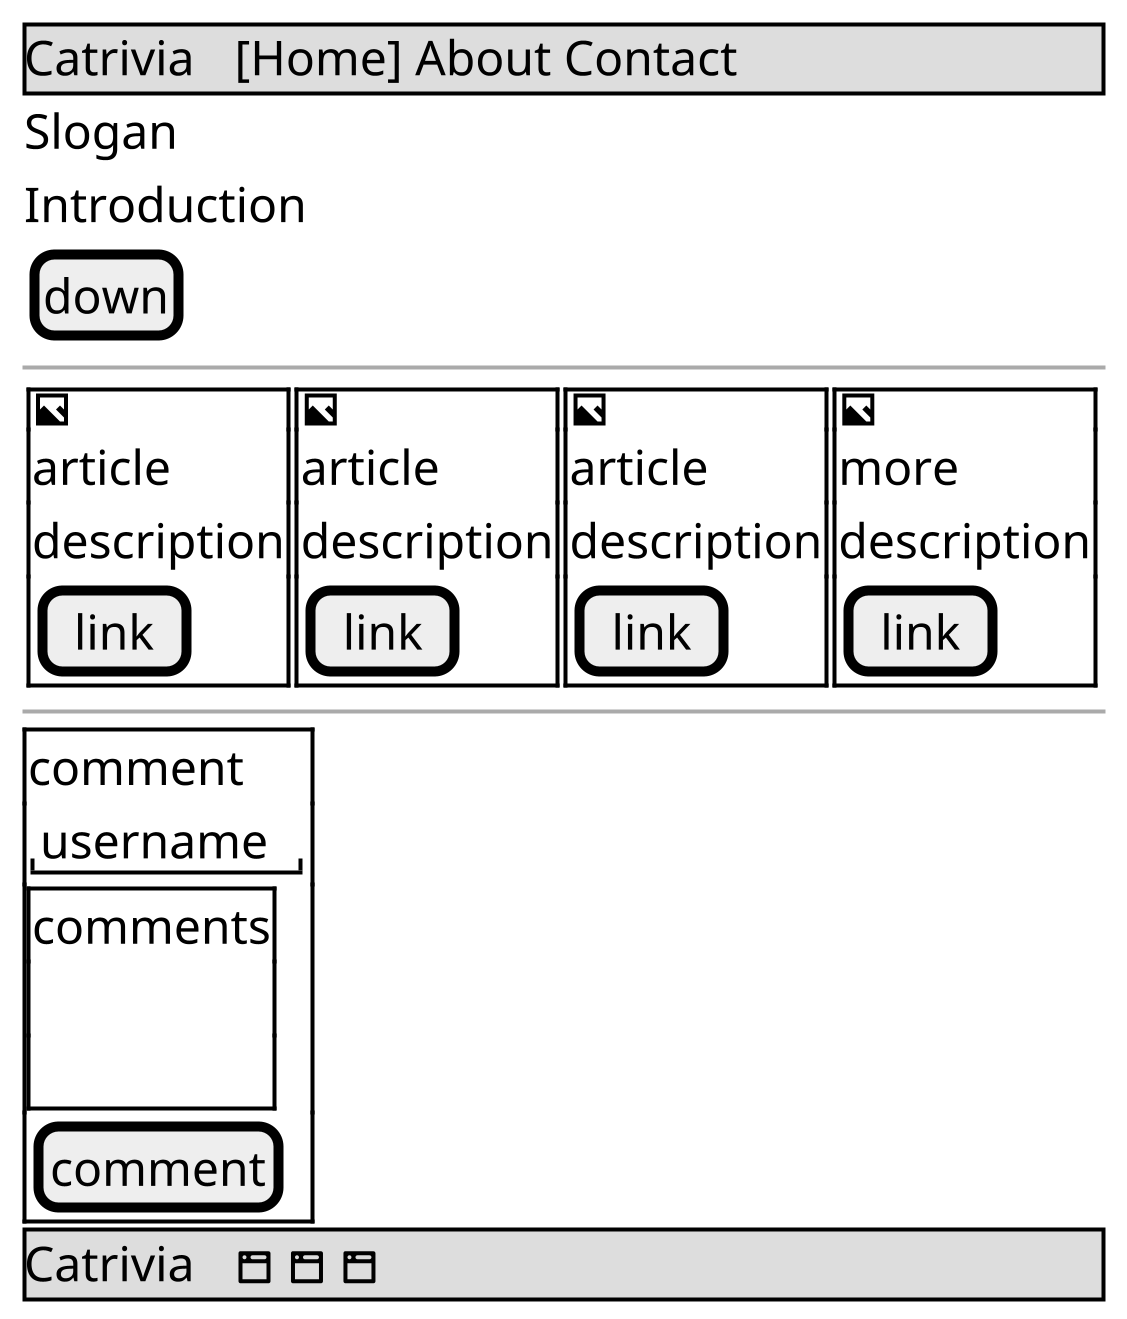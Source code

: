@startsalt
scale 4
{
{* Catrivia | [Home] About Contact }

Slogan
Introduction
[down]

--

{
    {+
        <&image>
        article
        description
        [link]
    } |
            {+
        <&image>
        article
        description
        [link]
    } |
    {+
        <&image>
        article
        description
        [link]
    } |
    {+
        <&image>
        more
        description
        [link]
    } |
}

--

{+
    comment
    "username"
    {+
        comments
        .
        .
    }
    [comment]
}

{* Catrivia | <&browser> <&browser> <&browser> }
}
@endsalt